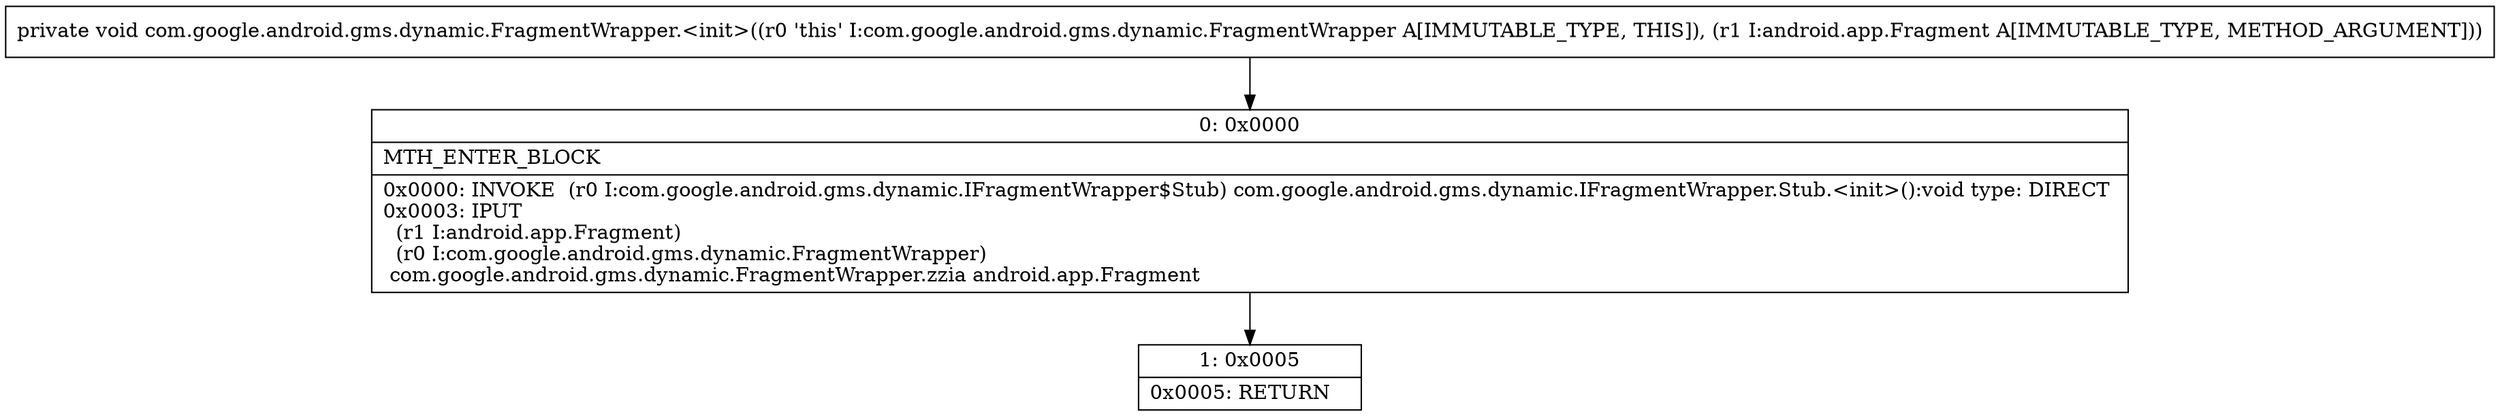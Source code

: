 digraph "CFG forcom.google.android.gms.dynamic.FragmentWrapper.\<init\>(Landroid\/app\/Fragment;)V" {
Node_0 [shape=record,label="{0\:\ 0x0000|MTH_ENTER_BLOCK\l|0x0000: INVOKE  (r0 I:com.google.android.gms.dynamic.IFragmentWrapper$Stub) com.google.android.gms.dynamic.IFragmentWrapper.Stub.\<init\>():void type: DIRECT \l0x0003: IPUT  \l  (r1 I:android.app.Fragment)\l  (r0 I:com.google.android.gms.dynamic.FragmentWrapper)\l com.google.android.gms.dynamic.FragmentWrapper.zzia android.app.Fragment \l}"];
Node_1 [shape=record,label="{1\:\ 0x0005|0x0005: RETURN   \l}"];
MethodNode[shape=record,label="{private void com.google.android.gms.dynamic.FragmentWrapper.\<init\>((r0 'this' I:com.google.android.gms.dynamic.FragmentWrapper A[IMMUTABLE_TYPE, THIS]), (r1 I:android.app.Fragment A[IMMUTABLE_TYPE, METHOD_ARGUMENT])) }"];
MethodNode -> Node_0;
Node_0 -> Node_1;
}

